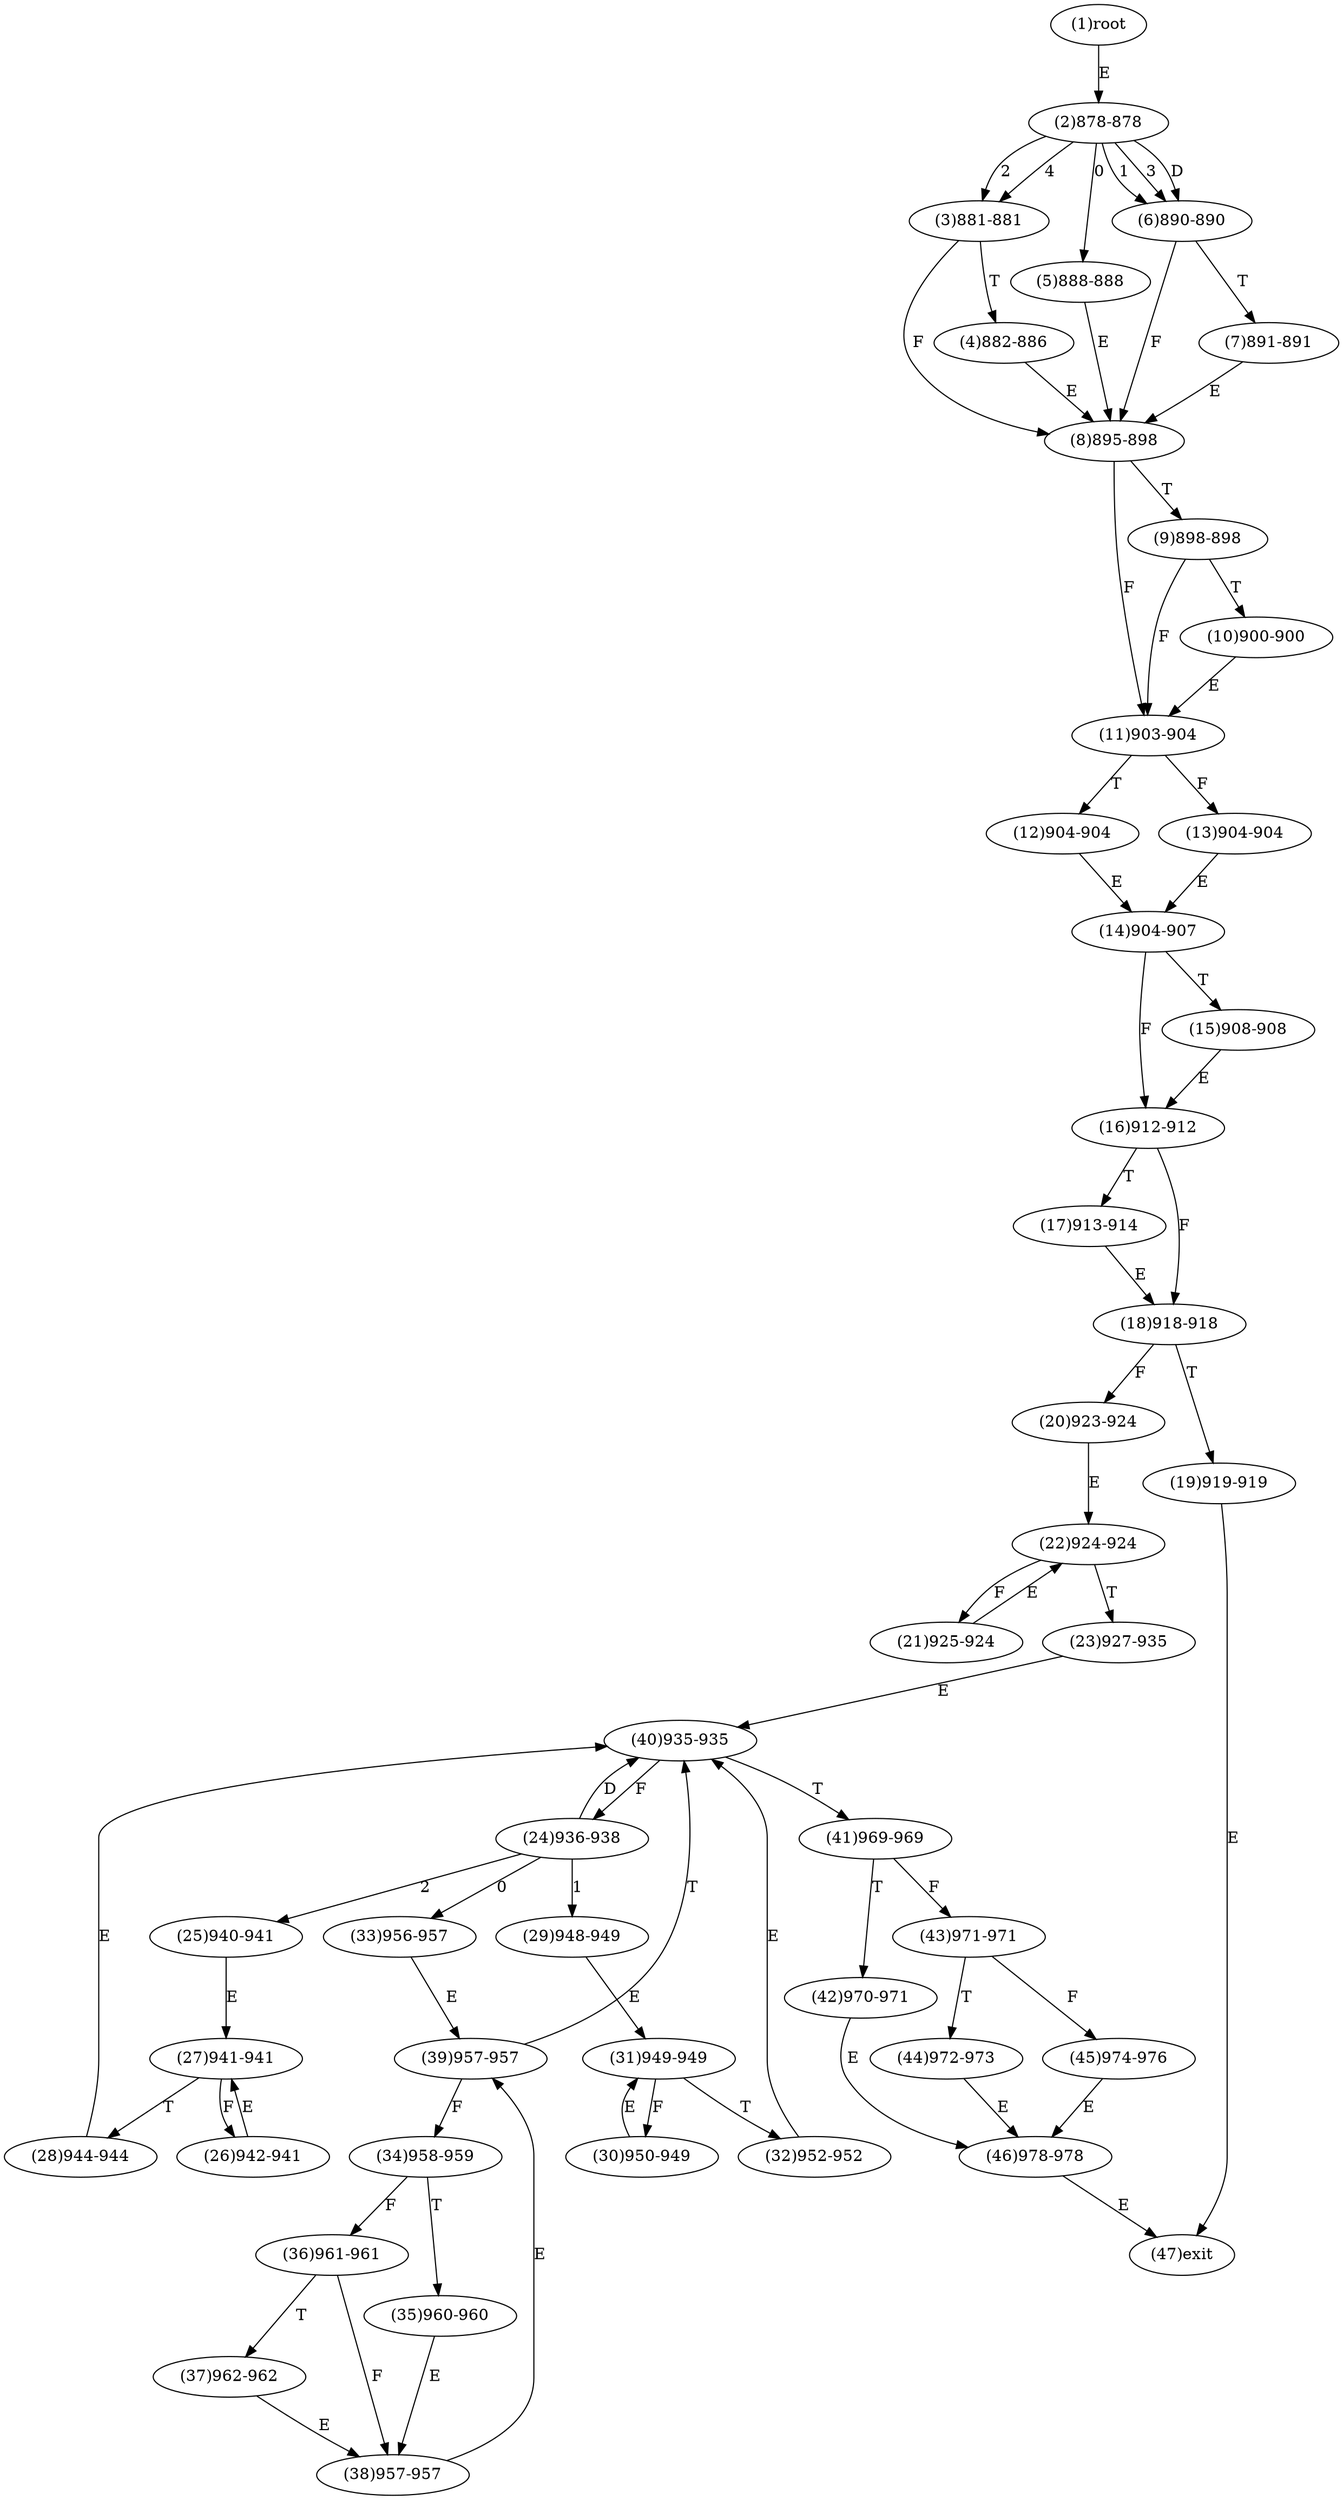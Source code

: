 digraph "" { 
1[ label="(1)root"];
2[ label="(2)878-878"];
3[ label="(3)881-881"];
4[ label="(4)882-886"];
5[ label="(5)888-888"];
6[ label="(6)890-890"];
7[ label="(7)891-891"];
8[ label="(8)895-898"];
9[ label="(9)898-898"];
10[ label="(10)900-900"];
11[ label="(11)903-904"];
12[ label="(12)904-904"];
13[ label="(13)904-904"];
14[ label="(14)904-907"];
15[ label="(15)908-908"];
17[ label="(17)913-914"];
16[ label="(16)912-912"];
19[ label="(19)919-919"];
18[ label="(18)918-918"];
21[ label="(21)925-924"];
20[ label="(20)923-924"];
23[ label="(23)927-935"];
22[ label="(22)924-924"];
25[ label="(25)940-941"];
24[ label="(24)936-938"];
27[ label="(27)941-941"];
26[ label="(26)942-941"];
29[ label="(29)948-949"];
28[ label="(28)944-944"];
31[ label="(31)949-949"];
30[ label="(30)950-949"];
34[ label="(34)958-959"];
35[ label="(35)960-960"];
32[ label="(32)952-952"];
33[ label="(33)956-957"];
38[ label="(38)957-957"];
39[ label="(39)957-957"];
36[ label="(36)961-961"];
37[ label="(37)962-962"];
42[ label="(42)970-971"];
43[ label="(43)971-971"];
40[ label="(40)935-935"];
41[ label="(41)969-969"];
46[ label="(46)978-978"];
47[ label="(47)exit"];
44[ label="(44)972-973"];
45[ label="(45)974-976"];
1->2[ label="E"];
2->5[ label="0"];
2->6[ label="1"];
2->3[ label="2"];
2->6[ label="3"];
2->3[ label="4"];
2->6[ label="D"];
3->8[ label="F"];
3->4[ label="T"];
4->8[ label="E"];
5->8[ label="E"];
6->8[ label="F"];
6->7[ label="T"];
7->8[ label="E"];
8->11[ label="F"];
8->9[ label="T"];
9->11[ label="F"];
9->10[ label="T"];
10->11[ label="E"];
11->13[ label="F"];
11->12[ label="T"];
12->14[ label="E"];
13->14[ label="E"];
14->16[ label="F"];
14->15[ label="T"];
15->16[ label="E"];
16->18[ label="F"];
16->17[ label="T"];
17->18[ label="E"];
18->20[ label="F"];
18->19[ label="T"];
19->47[ label="E"];
20->22[ label="E"];
21->22[ label="E"];
22->21[ label="F"];
22->23[ label="T"];
23->40[ label="E"];
24->33[ label="0"];
24->29[ label="1"];
24->25[ label="2"];
24->40[ label="D"];
25->27[ label="E"];
26->27[ label="E"];
27->26[ label="F"];
27->28[ label="T"];
28->40[ label="E"];
29->31[ label="E"];
30->31[ label="E"];
31->30[ label="F"];
31->32[ label="T"];
32->40[ label="E"];
33->39[ label="E"];
34->36[ label="F"];
34->35[ label="T"];
35->38[ label="E"];
36->38[ label="F"];
36->37[ label="T"];
37->38[ label="E"];
38->39[ label="E"];
39->34[ label="F"];
39->40[ label="T"];
40->24[ label="F"];
40->41[ label="T"];
41->43[ label="F"];
41->42[ label="T"];
42->46[ label="E"];
43->45[ label="F"];
43->44[ label="T"];
44->46[ label="E"];
45->46[ label="E"];
46->47[ label="E"];
}